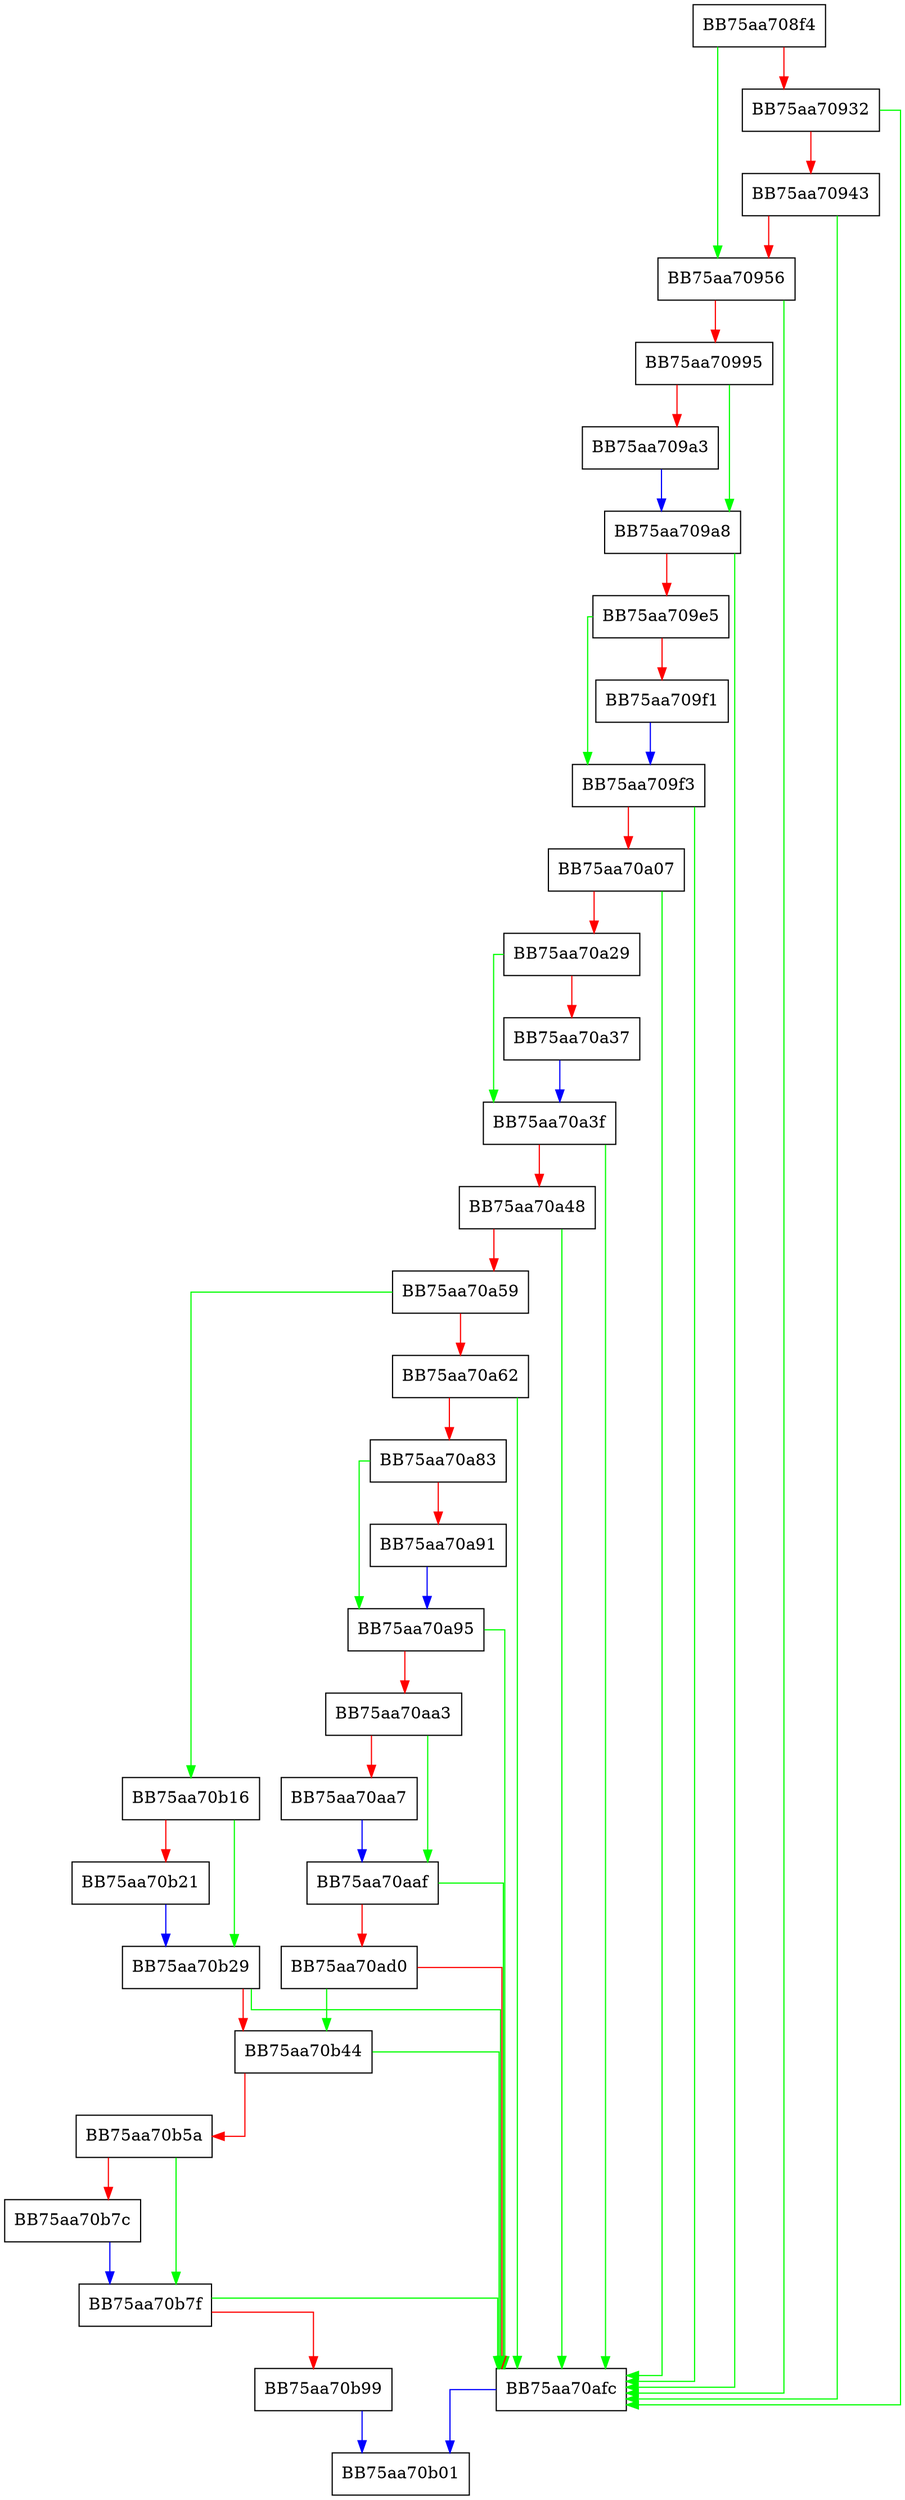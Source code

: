 digraph remove_resource_fromfile {
  node [shape="box"];
  graph [splines=ortho];
  BB75aa708f4 -> BB75aa70956 [color="green"];
  BB75aa708f4 -> BB75aa70932 [color="red"];
  BB75aa70932 -> BB75aa70afc [color="green"];
  BB75aa70932 -> BB75aa70943 [color="red"];
  BB75aa70943 -> BB75aa70afc [color="green"];
  BB75aa70943 -> BB75aa70956 [color="red"];
  BB75aa70956 -> BB75aa70afc [color="green"];
  BB75aa70956 -> BB75aa70995 [color="red"];
  BB75aa70995 -> BB75aa709a8 [color="green"];
  BB75aa70995 -> BB75aa709a3 [color="red"];
  BB75aa709a3 -> BB75aa709a8 [color="blue"];
  BB75aa709a8 -> BB75aa70afc [color="green"];
  BB75aa709a8 -> BB75aa709e5 [color="red"];
  BB75aa709e5 -> BB75aa709f3 [color="green"];
  BB75aa709e5 -> BB75aa709f1 [color="red"];
  BB75aa709f1 -> BB75aa709f3 [color="blue"];
  BB75aa709f3 -> BB75aa70afc [color="green"];
  BB75aa709f3 -> BB75aa70a07 [color="red"];
  BB75aa70a07 -> BB75aa70afc [color="green"];
  BB75aa70a07 -> BB75aa70a29 [color="red"];
  BB75aa70a29 -> BB75aa70a3f [color="green"];
  BB75aa70a29 -> BB75aa70a37 [color="red"];
  BB75aa70a37 -> BB75aa70a3f [color="blue"];
  BB75aa70a3f -> BB75aa70afc [color="green"];
  BB75aa70a3f -> BB75aa70a48 [color="red"];
  BB75aa70a48 -> BB75aa70afc [color="green"];
  BB75aa70a48 -> BB75aa70a59 [color="red"];
  BB75aa70a59 -> BB75aa70b16 [color="green"];
  BB75aa70a59 -> BB75aa70a62 [color="red"];
  BB75aa70a62 -> BB75aa70afc [color="green"];
  BB75aa70a62 -> BB75aa70a83 [color="red"];
  BB75aa70a83 -> BB75aa70a95 [color="green"];
  BB75aa70a83 -> BB75aa70a91 [color="red"];
  BB75aa70a91 -> BB75aa70a95 [color="blue"];
  BB75aa70a95 -> BB75aa70afc [color="green"];
  BB75aa70a95 -> BB75aa70aa3 [color="red"];
  BB75aa70aa3 -> BB75aa70aaf [color="green"];
  BB75aa70aa3 -> BB75aa70aa7 [color="red"];
  BB75aa70aa7 -> BB75aa70aaf [color="blue"];
  BB75aa70aaf -> BB75aa70afc [color="green"];
  BB75aa70aaf -> BB75aa70ad0 [color="red"];
  BB75aa70ad0 -> BB75aa70b44 [color="green"];
  BB75aa70ad0 -> BB75aa70afc [color="red"];
  BB75aa70afc -> BB75aa70b01 [color="blue"];
  BB75aa70b16 -> BB75aa70b29 [color="green"];
  BB75aa70b16 -> BB75aa70b21 [color="red"];
  BB75aa70b21 -> BB75aa70b29 [color="blue"];
  BB75aa70b29 -> BB75aa70afc [color="green"];
  BB75aa70b29 -> BB75aa70b44 [color="red"];
  BB75aa70b44 -> BB75aa70afc [color="green"];
  BB75aa70b44 -> BB75aa70b5a [color="red"];
  BB75aa70b5a -> BB75aa70b7f [color="green"];
  BB75aa70b5a -> BB75aa70b7c [color="red"];
  BB75aa70b7c -> BB75aa70b7f [color="blue"];
  BB75aa70b7f -> BB75aa70afc [color="green"];
  BB75aa70b7f -> BB75aa70b99 [color="red"];
  BB75aa70b99 -> BB75aa70b01 [color="blue"];
}